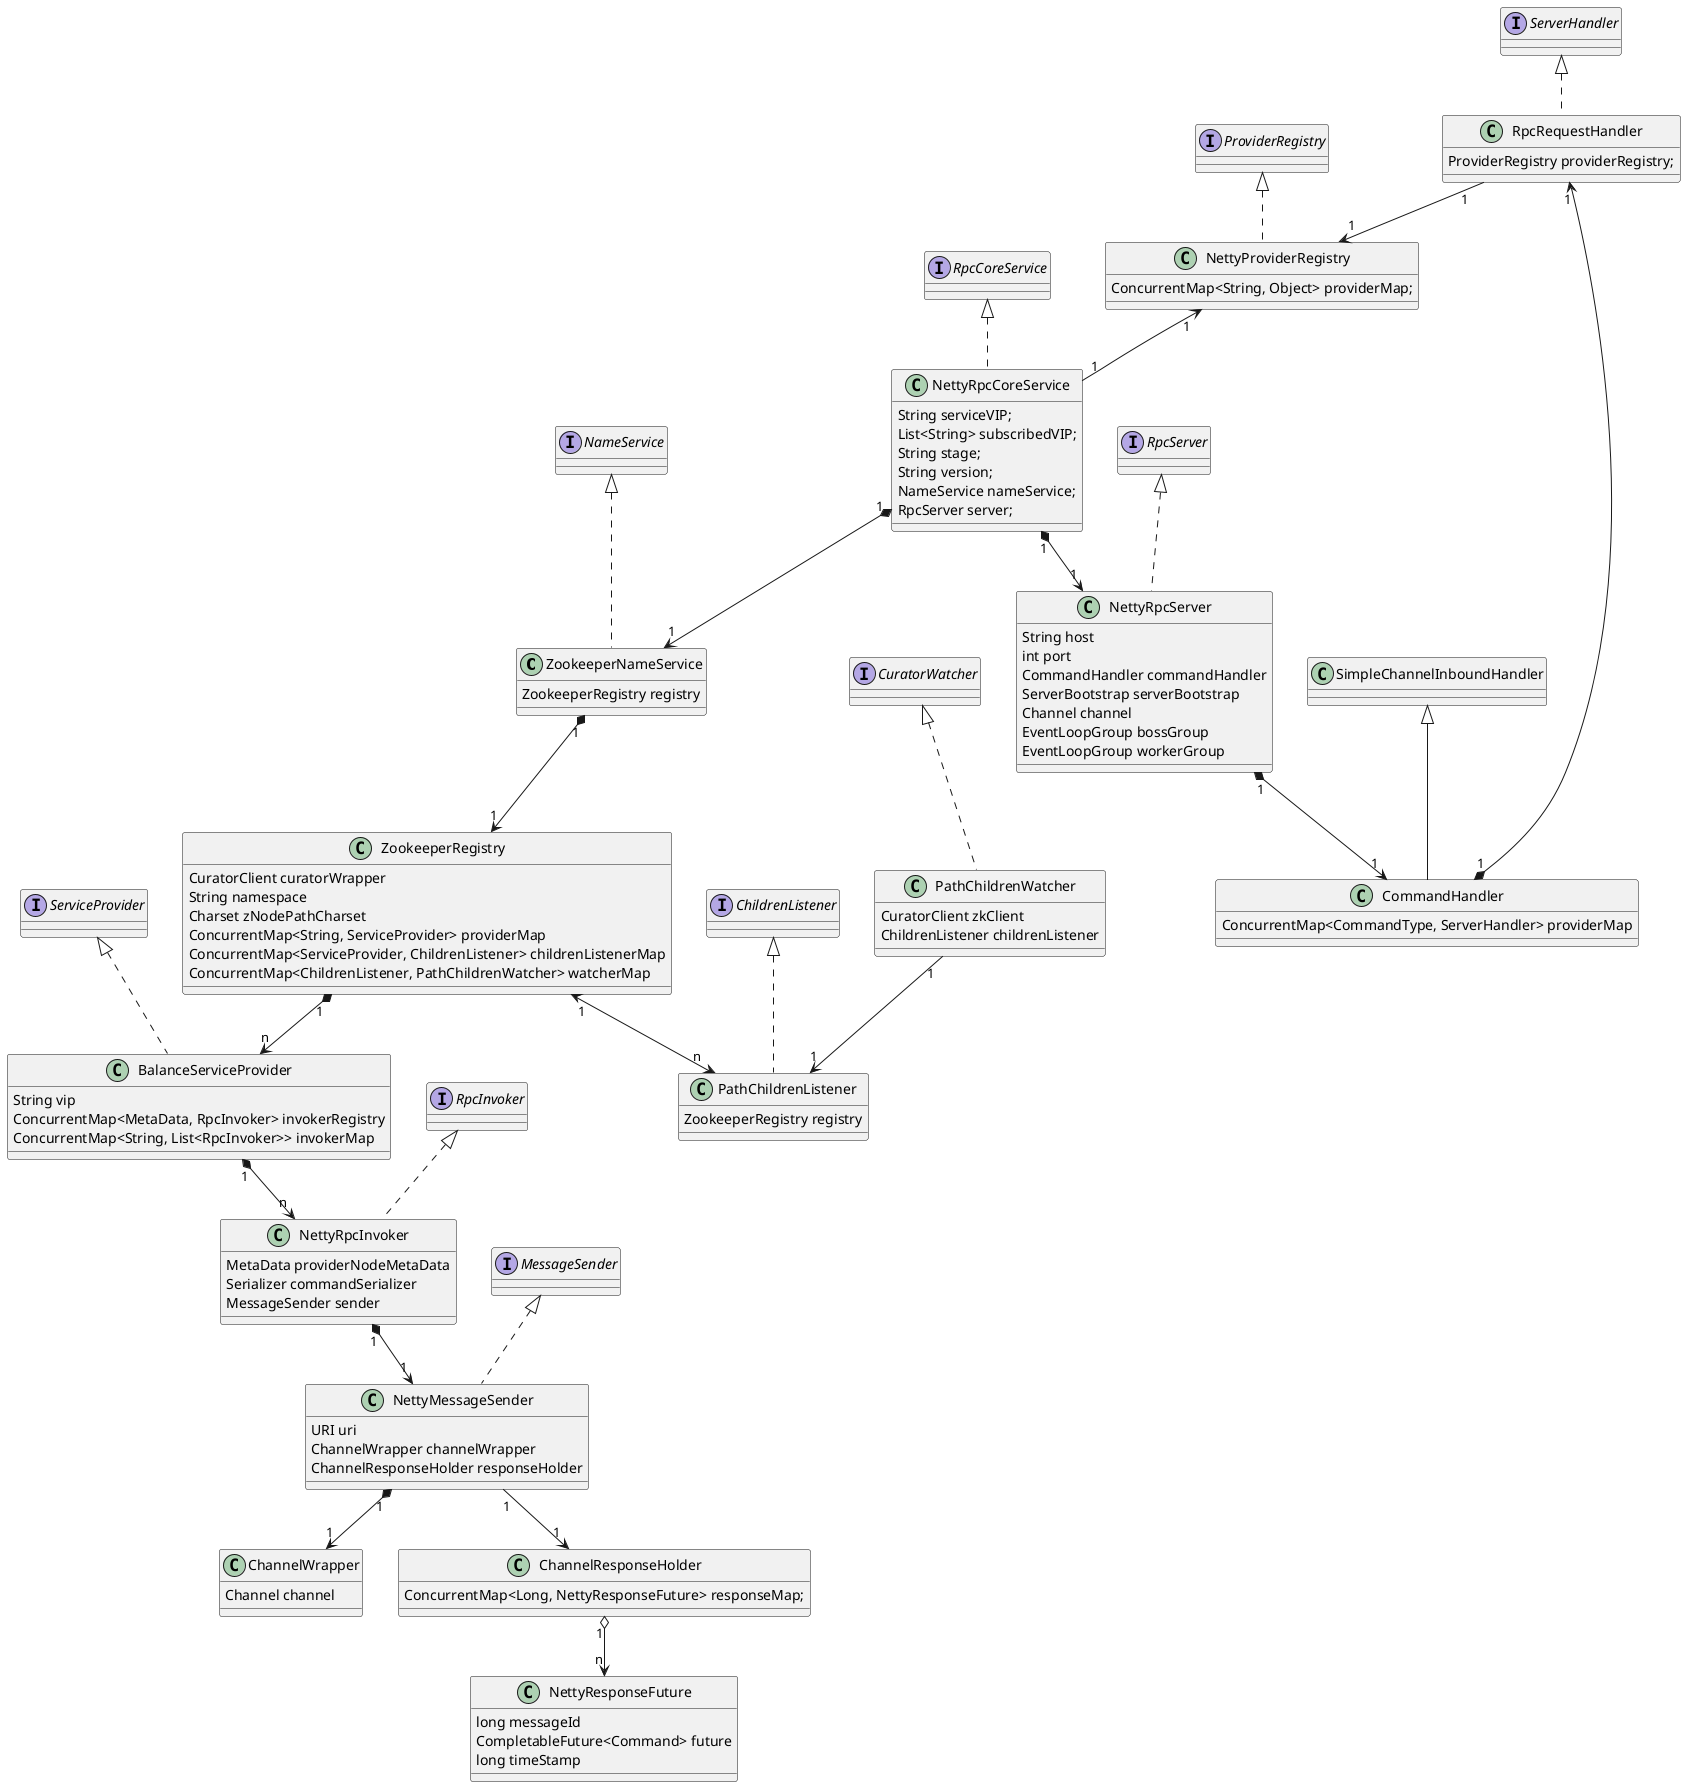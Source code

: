 @startuml

class ZookeeperNameService implements NameService {
    ZookeeperRegistry registry
}

class ZookeeperRegistry {
    CuratorClient curatorWrapper
    String namespace
    Charset zNodePathCharset
    ConcurrentMap<String, ServiceProvider> providerMap
    ConcurrentMap<ServiceProvider, ChildrenListener> childrenListenerMap
    ConcurrentMap<ChildrenListener, PathChildrenWatcher> watcherMap
}

class NettyRpcServer implements RpcServer {
    String host
    int port
    CommandHandler commandHandler
    ServerBootstrap serverBootstrap
    Channel channel
    EventLoopGroup bossGroup
    EventLoopGroup workerGroup
}

class NettyRpcCoreService implements RpcCoreService {
    String serviceVIP;
    List<String> subscribedVIP;
    String stage;
    String version;
    NameService nameService;
    RpcServer server;
}

class BalanceServiceProvider implements ServiceProvider {
    String vip
    ConcurrentMap<MetaData, RpcInvoker> invokerRegistry
    ConcurrentMap<String, List<RpcInvoker>> invokerMap
}

class NettyRpcInvoker implements RpcInvoker {
    MetaData providerNodeMetaData
    Serializer commandSerializer
    MessageSender sender
}

class NettyMessageSender implements MessageSender {
    URI uri
    ChannelWrapper channelWrapper
    ChannelResponseHolder responseHolder
}

class ChannelWrapper {
    Channel channel
}

class ChannelResponseHolder {
    ConcurrentMap<Long, NettyResponseFuture> responseMap;
}

class NettyResponseFuture {
    long messageId
    CompletableFuture<Command> future
    long timeStamp
}

class PathChildrenListener implements ChildrenListener {
    ZookeeperRegistry registry
}

class PathChildrenWatcher implements CuratorWatcher {
    CuratorClient zkClient
    ChildrenListener childrenListener
}

class CommandHandler extends SimpleChannelInboundHandler {
    ConcurrentMap<CommandType, ServerHandler> providerMap
}

class RpcRequestHandler implements ServerHandler {
    ProviderRegistry providerRegistry;
}

class NettyProviderRegistry implements ProviderRegistry {
    ConcurrentMap<String, Object> providerMap;
}

NettyRpcCoreService "1" *--> "1" ZookeeperNameService
ZookeeperNameService "1"*--> "1" ZookeeperRegistry
ZookeeperRegistry "1" *--> "n" BalanceServiceProvider
ZookeeperRegistry "1" <--> "n" PathChildrenListener
PathChildrenWatcher "1" --> "1" PathChildrenListener
BalanceServiceProvider "1" *--> "n" NettyRpcInvoker
NettyRpcInvoker "1" *--> "1" NettyMessageSender
NettyMessageSender "1" *--> "1" ChannelWrapper
NettyMessageSender "1" --> "1" ChannelResponseHolder
ChannelResponseHolder "1" o--> "n" NettyResponseFuture
NettyRpcCoreService "1" *--> "1" NettyRpcServer
NettyRpcServer "1" *--> "1" CommandHandler
RpcRequestHandler "1" <--* "1" CommandHandler
RpcRequestHandler "1" --> "1" NettyProviderRegistry
NettyProviderRegistry "1" <-- "1" NettyRpcCoreService

@enduml